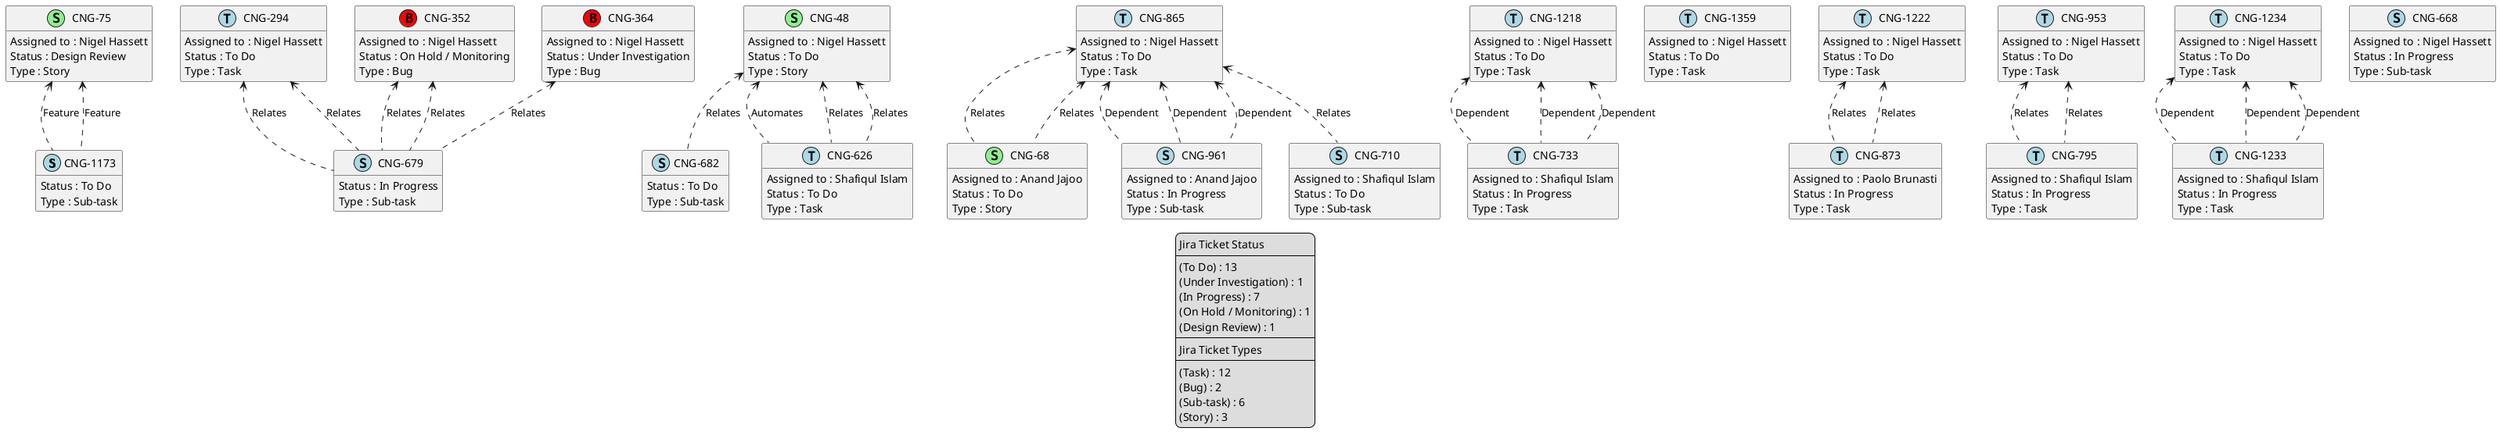 @startuml
'https://plantuml.com/class-diagram

' GENERATE CLASS DIAGRAM ===========
' Generated at    : Mon Apr 15 13:01:55 CEST 2024

hide empty members

legend
Jira Ticket Status
----
(To Do) : 13
(Under Investigation) : 1
(In Progress) : 7
(On Hold / Monitoring) : 1
(Design Review) : 1
----
Jira Ticket Types
----
(Task) : 12
(Bug) : 2
(Sub-task) : 6
(Story) : 3
end legend


' Tickets =======
class "CNG-1173" << (S,lightblue) >> {
  Status : To Do
  Type : Sub-task
}

class "CNG-294" << (T,lightblue) >> {
  Assigned to : Nigel Hassett
  Status : To Do
  Type : Task
}

class "CNG-352" << (B,red) >> {
  Assigned to : Nigel Hassett
  Status : On Hold / Monitoring
  Type : Bug
}

class "CNG-682" << (S,lightblue) >> {
  Status : To Do
  Type : Sub-task
}

class "CNG-75" << (S,lightgreen) >> {
  Assigned to : Nigel Hassett
  Status : Design Review
  Type : Story
}

class "CNG-626" << (T,lightblue) >> {
  Assigned to : Shafiqul Islam
  Status : To Do
  Type : Task
}

class "CNG-68" << (S,lightgreen) >> {
  Assigned to : Anand Jajoo
  Status : To Do
  Type : Story
}

class "CNG-48" << (S,lightgreen) >> {
  Assigned to : Nigel Hassett
  Status : To Do
  Type : Story
}

class "CNG-1218" << (T,lightblue) >> {
  Assigned to : Nigel Hassett
  Status : To Do
  Type : Task
}

class "CNG-364" << (B,red) >> {
  Assigned to : Nigel Hassett
  Status : Under Investigation
  Type : Bug
}

class "CNG-1359" << (T,lightblue) >> {
  Assigned to : Nigel Hassett
  Status : To Do
  Type : Task
}

class "CNG-961" << (S,lightblue) >> {
  Assigned to : Anand Jajoo
  Status : In Progress
  Type : Sub-task
}

class "CNG-873" << (T,lightblue) >> {
  Assigned to : Paolo Brunasti
  Status : In Progress
  Type : Task
}

class "CNG-795" << (T,lightblue) >> {
  Assigned to : Shafiqul Islam
  Status : In Progress
  Type : Task
}

class "CNG-710" << (S,lightblue) >> {
  Assigned to : Shafiqul Islam
  Status : To Do
  Type : Sub-task
}

class "CNG-1222" << (T,lightblue) >> {
  Assigned to : Nigel Hassett
  Status : To Do
  Type : Task
}

class "CNG-1233" << (T,lightblue) >> {
  Assigned to : Shafiqul Islam
  Status : In Progress
  Type : Task
}

class "CNG-1234" << (T,lightblue) >> {
  Assigned to : Nigel Hassett
  Status : To Do
  Type : Task
}

class "CNG-668" << (S,lightblue) >> {
  Assigned to : Nigel Hassett
  Status : In Progress
  Type : Sub-task
}

class "CNG-679" << (S,lightblue) >> {
  Status : In Progress
  Type : Sub-task
}

class "CNG-733" << (T,lightblue) >> {
  Assigned to : Shafiqul Islam
  Status : In Progress
  Type : Task
}

class "CNG-865" << (T,lightblue) >> {
  Assigned to : Nigel Hassett
  Status : To Do
  Type : Task
}

class "CNG-953" << (T,lightblue) >> {
  Assigned to : Nigel Hassett
  Status : To Do
  Type : Task
}



' Links =======
"CNG-1218" <.. "CNG-733" : Dependent
"CNG-1218" <.. "CNG-733" : Dependent
"CNG-1218" <.. "CNG-733" : Dependent
"CNG-352" <.. "CNG-679" : Relates
"CNG-352" <.. "CNG-679" : Relates
"CNG-865" <.. "CNG-961" : Dependent
"CNG-865" <.. "CNG-710" : Relates
"CNG-865" <.. "CNG-961" : Dependent
"CNG-865" <.. "CNG-68" : Relates
"CNG-865" <.. "CNG-961" : Dependent
"CNG-865" <.. "CNG-68" : Relates
"CNG-953" <.. "CNG-795" : Relates
"CNG-953" <.. "CNG-795" : Relates
"CNG-48" <.. "CNG-626" : Automates
"CNG-48" <.. "CNG-682" : Relates
"CNG-48" <.. "CNG-626" : Relates
"CNG-48" <.. "CNG-626" : Relates
"CNG-364" <.. "CNG-679" : Relates
"CNG-75" <.. "CNG-1173" : Feature
"CNG-75" <.. "CNG-1173" : Feature
"CNG-1222" <.. "CNG-873" : Relates
"CNG-1222" <.. "CNG-873" : Relates
"CNG-294" <.. "CNG-679" : Relates
"CNG-294" <.. "CNG-679" : Relates
"CNG-1234" <.. "CNG-1233" : Dependent
"CNG-1234" <.. "CNG-1233" : Dependent
"CNG-1234" <.. "CNG-1233" : Dependent


@enduml
